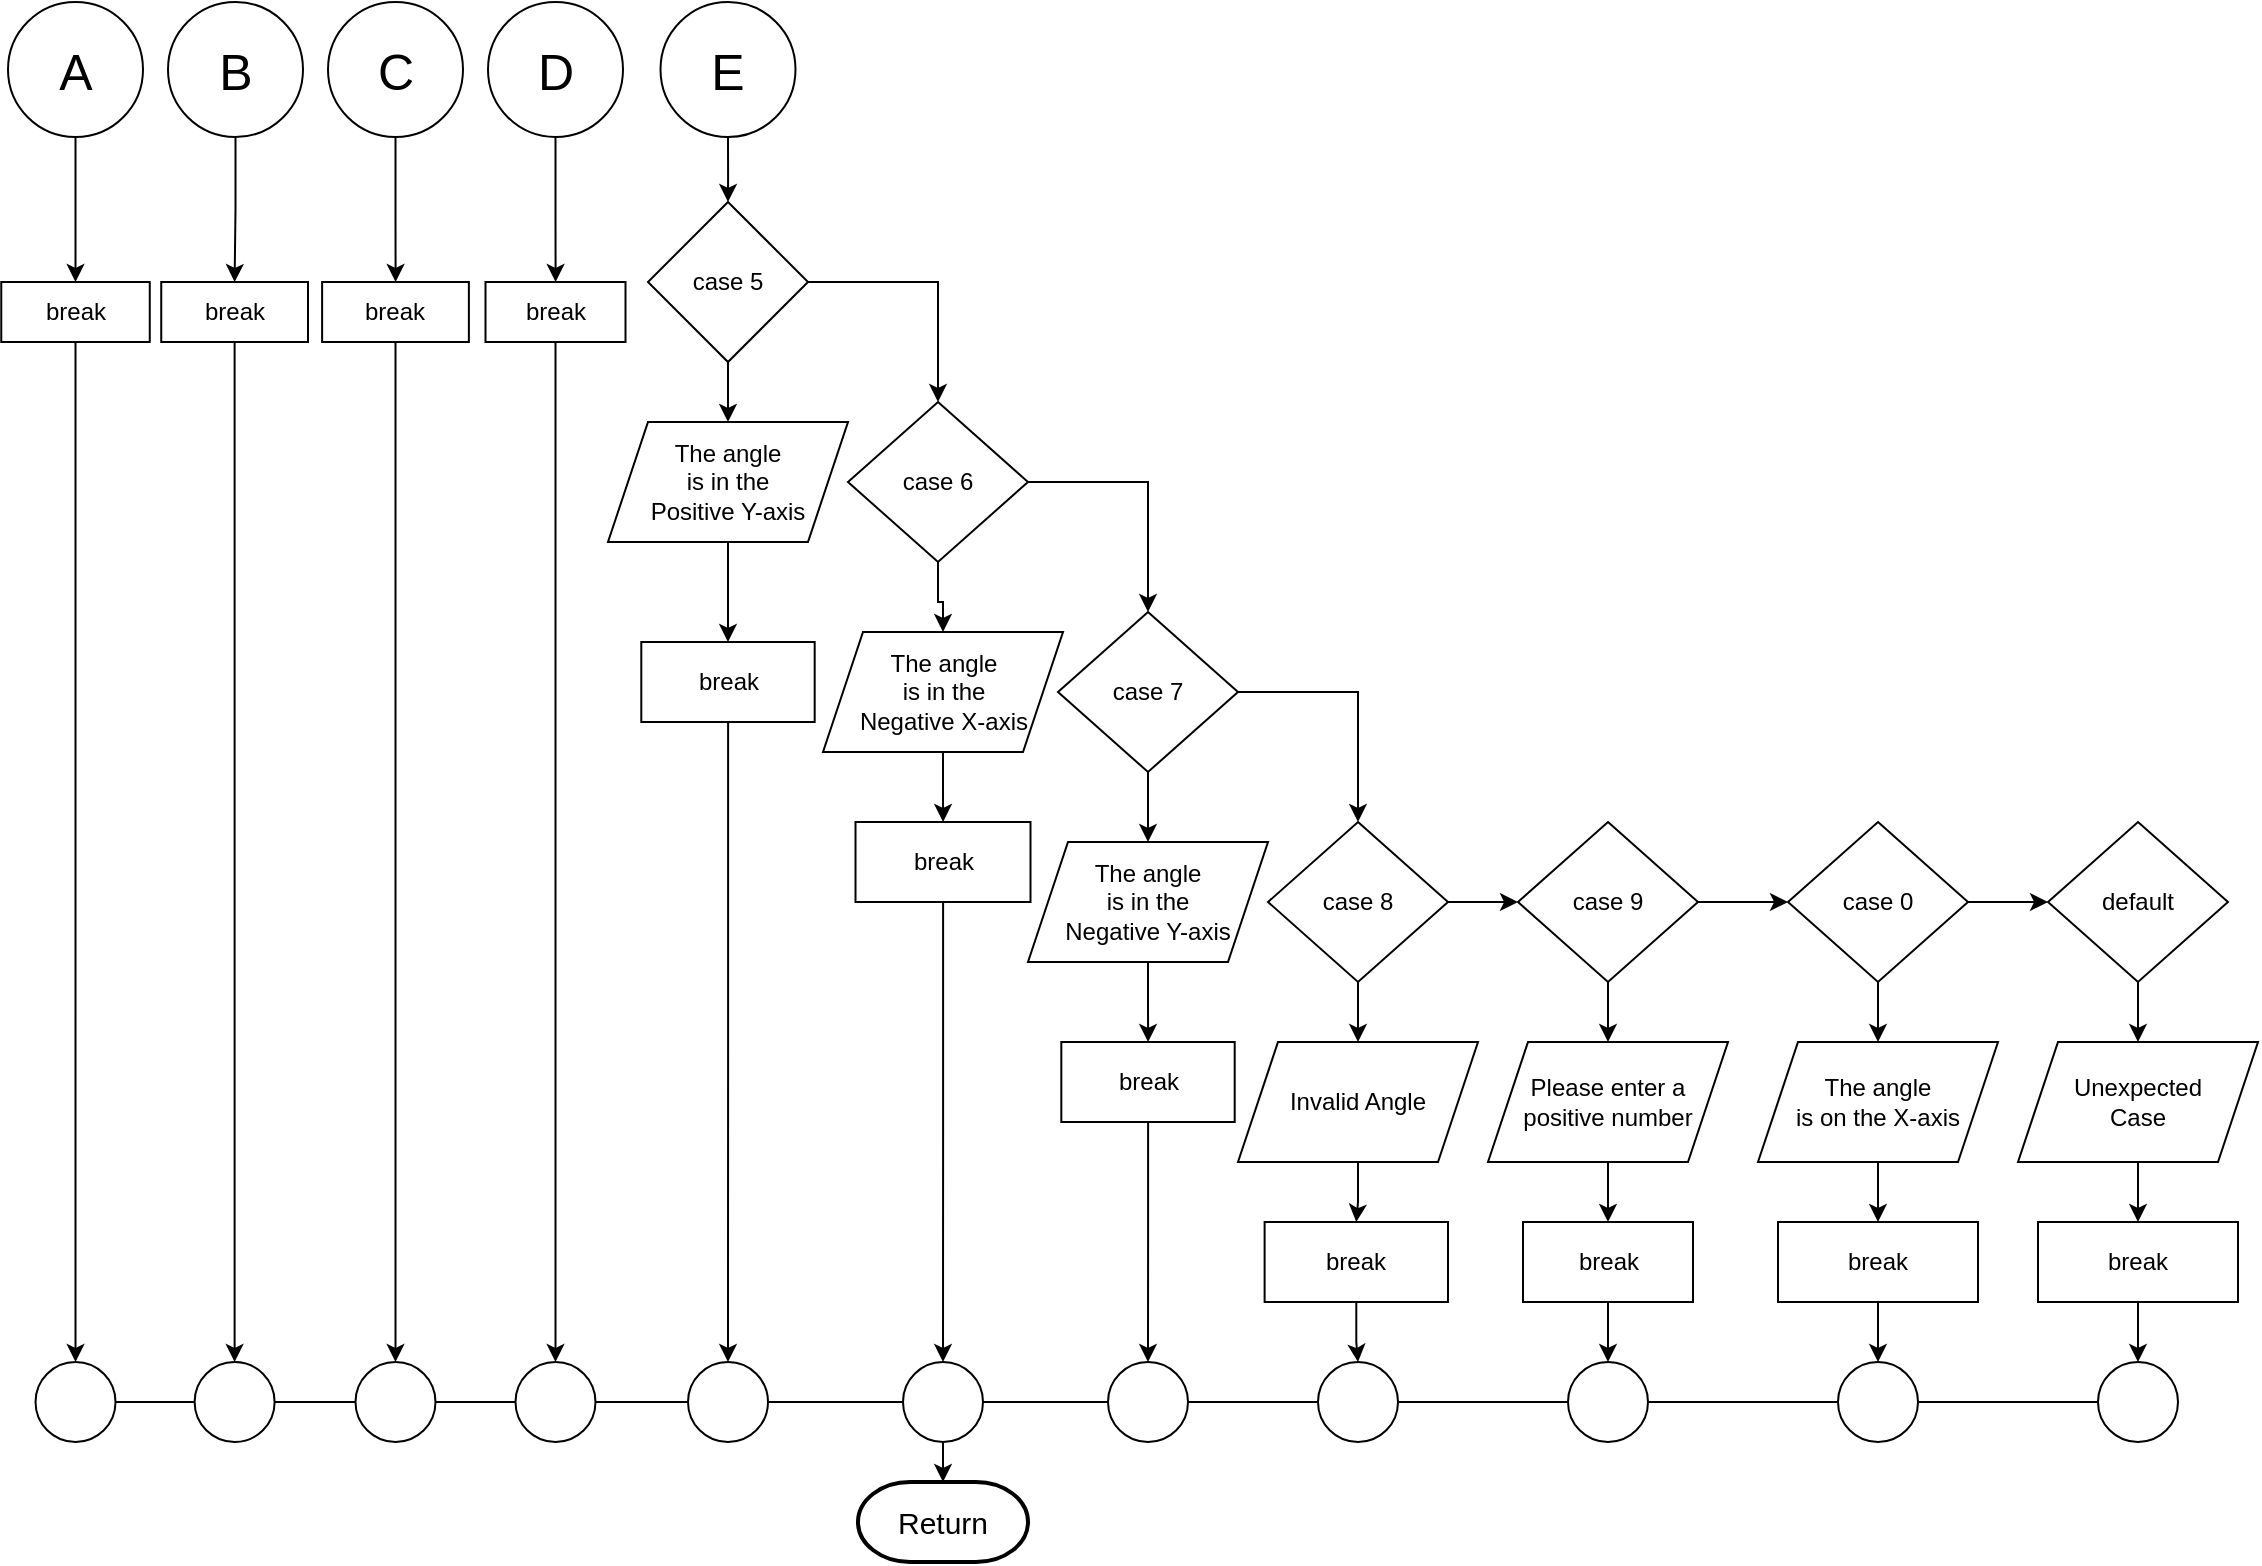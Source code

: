 <mxfile version="22.1.11" type="github">
  <diagram name="Page-1" id="LiudzwvIc4U06t_y8HNB">
    <mxGraphModel dx="-468" dy="908" grid="1" gridSize="10" guides="1" tooltips="1" connect="1" arrows="1" fold="1" page="1" pageScale="1" pageWidth="1100" pageHeight="850" math="0" shadow="0">
      <root>
        <mxCell id="0" />
        <mxCell id="1" parent="0" />
        <mxCell id="836FUkpOMFXZdJrh24Ft-70" value="" style="endArrow=none;html=1;rounded=0;exitX=1;exitY=0.5;exitDx=0;exitDy=0;" edge="1" parent="1" source="836FUkpOMFXZdJrh24Ft-71">
          <mxGeometry width="50" height="50" relative="1" as="geometry">
            <mxPoint x="2260" y="820" as="sourcePoint" />
            <mxPoint x="3180" y="740" as="targetPoint" />
          </mxGeometry>
        </mxCell>
        <mxCell id="836FUkpOMFXZdJrh24Ft-9" value="" style="edgeStyle=orthogonalEdgeStyle;rounded=0;orthogonalLoop=1;jettySize=auto;html=1;" edge="1" parent="1" source="836FUkpOMFXZdJrh24Ft-1" target="836FUkpOMFXZdJrh24Ft-6">
          <mxGeometry relative="1" as="geometry" />
        </mxCell>
        <mxCell id="836FUkpOMFXZdJrh24Ft-1" value="&lt;font style=&quot;font-size: 25px;&quot;&gt;E&lt;/font&gt;" style="ellipse;whiteSpace=wrap;html=1;aspect=fixed;" vertex="1" parent="1">
          <mxGeometry x="2566.25" y="40" width="67.5" height="67.5" as="geometry" />
        </mxCell>
        <mxCell id="836FUkpOMFXZdJrh24Ft-40" value="" style="edgeStyle=orthogonalEdgeStyle;rounded=0;orthogonalLoop=1;jettySize=auto;html=1;entryX=0.5;entryY=0;entryDx=0;entryDy=0;" edge="1" parent="1" source="836FUkpOMFXZdJrh24Ft-2" target="836FUkpOMFXZdJrh24Ft-44">
          <mxGeometry relative="1" as="geometry">
            <mxPoint x="2290" y="620" as="targetPoint" />
          </mxGeometry>
        </mxCell>
        <mxCell id="836FUkpOMFXZdJrh24Ft-2" value="A" style="ellipse;whiteSpace=wrap;html=1;aspect=fixed;fontSize=25;" vertex="1" parent="1">
          <mxGeometry x="2240" y="40" width="67.5" height="67.5" as="geometry" />
        </mxCell>
        <mxCell id="836FUkpOMFXZdJrh24Ft-43" value="" style="edgeStyle=orthogonalEdgeStyle;rounded=0;orthogonalLoop=1;jettySize=auto;html=1;" edge="1" parent="1" source="836FUkpOMFXZdJrh24Ft-48" target="836FUkpOMFXZdJrh24Ft-41">
          <mxGeometry relative="1" as="geometry" />
        </mxCell>
        <mxCell id="836FUkpOMFXZdJrh24Ft-3" value="B" style="ellipse;whiteSpace=wrap;html=1;aspect=fixed;fontSize=25;" vertex="1" parent="1">
          <mxGeometry x="2320" y="40" width="67.5" height="67.5" as="geometry" />
        </mxCell>
        <mxCell id="836FUkpOMFXZdJrh24Ft-51" value="" style="edgeStyle=orthogonalEdgeStyle;rounded=0;orthogonalLoop=1;jettySize=auto;html=1;" edge="1" parent="1" source="836FUkpOMFXZdJrh24Ft-4" target="836FUkpOMFXZdJrh24Ft-50">
          <mxGeometry relative="1" as="geometry" />
        </mxCell>
        <mxCell id="836FUkpOMFXZdJrh24Ft-4" value="C" style="ellipse;whiteSpace=wrap;html=1;aspect=fixed;fontSize=25;" vertex="1" parent="1">
          <mxGeometry x="2400" y="40" width="67.5" height="67.5" as="geometry" />
        </mxCell>
        <mxCell id="836FUkpOMFXZdJrh24Ft-53" value="" style="edgeStyle=orthogonalEdgeStyle;rounded=0;orthogonalLoop=1;jettySize=auto;html=1;" edge="1" parent="1" source="836FUkpOMFXZdJrh24Ft-5" target="836FUkpOMFXZdJrh24Ft-52">
          <mxGeometry relative="1" as="geometry" />
        </mxCell>
        <mxCell id="836FUkpOMFXZdJrh24Ft-5" value="D" style="ellipse;whiteSpace=wrap;html=1;aspect=fixed;fontSize=25;" vertex="1" parent="1">
          <mxGeometry x="2480" y="40" width="67.5" height="67.5" as="geometry" />
        </mxCell>
        <mxCell id="836FUkpOMFXZdJrh24Ft-8" value="" style="edgeStyle=orthogonalEdgeStyle;rounded=0;orthogonalLoop=1;jettySize=auto;html=1;" edge="1" parent="1" source="836FUkpOMFXZdJrh24Ft-6" target="836FUkpOMFXZdJrh24Ft-7">
          <mxGeometry relative="1" as="geometry" />
        </mxCell>
        <mxCell id="836FUkpOMFXZdJrh24Ft-11" value="" style="edgeStyle=orthogonalEdgeStyle;rounded=0;orthogonalLoop=1;jettySize=auto;html=1;" edge="1" parent="1" source="836FUkpOMFXZdJrh24Ft-6" target="836FUkpOMFXZdJrh24Ft-10">
          <mxGeometry relative="1" as="geometry" />
        </mxCell>
        <mxCell id="836FUkpOMFXZdJrh24Ft-6" value="case 5" style="rhombus;whiteSpace=wrap;html=1;" vertex="1" parent="1">
          <mxGeometry x="2560" y="140" width="80" height="80" as="geometry" />
        </mxCell>
        <mxCell id="836FUkpOMFXZdJrh24Ft-59" style="edgeStyle=orthogonalEdgeStyle;rounded=0;orthogonalLoop=1;jettySize=auto;html=1;entryX=0.5;entryY=0;entryDx=0;entryDy=0;" edge="1" parent="1" source="836FUkpOMFXZdJrh24Ft-7" target="836FUkpOMFXZdJrh24Ft-58">
          <mxGeometry relative="1" as="geometry">
            <mxPoint x="2600" y="330" as="targetPoint" />
          </mxGeometry>
        </mxCell>
        <mxCell id="836FUkpOMFXZdJrh24Ft-7" value="The angle &lt;br&gt;is in the &lt;br&gt;Positive Y-axis" style="shape=parallelogram;perimeter=parallelogramPerimeter;whiteSpace=wrap;html=1;fixedSize=1;" vertex="1" parent="1">
          <mxGeometry x="2540" y="250" width="120" height="60" as="geometry" />
        </mxCell>
        <mxCell id="836FUkpOMFXZdJrh24Ft-14" value="" style="edgeStyle=orthogonalEdgeStyle;rounded=0;orthogonalLoop=1;jettySize=auto;html=1;" edge="1" parent="1" source="836FUkpOMFXZdJrh24Ft-10" target="836FUkpOMFXZdJrh24Ft-13">
          <mxGeometry relative="1" as="geometry" />
        </mxCell>
        <mxCell id="836FUkpOMFXZdJrh24Ft-15" value="" style="edgeStyle=orthogonalEdgeStyle;rounded=0;orthogonalLoop=1;jettySize=auto;html=1;" edge="1" parent="1" source="836FUkpOMFXZdJrh24Ft-10" target="836FUkpOMFXZdJrh24Ft-12">
          <mxGeometry relative="1" as="geometry" />
        </mxCell>
        <mxCell id="836FUkpOMFXZdJrh24Ft-10" value="case 6" style="rhombus;whiteSpace=wrap;html=1;" vertex="1" parent="1">
          <mxGeometry x="2660" y="240" width="90" height="80" as="geometry" />
        </mxCell>
        <mxCell id="836FUkpOMFXZdJrh24Ft-17" value="" style="edgeStyle=orthogonalEdgeStyle;rounded=0;orthogonalLoop=1;jettySize=auto;html=1;" edge="1" parent="1" source="836FUkpOMFXZdJrh24Ft-12" target="836FUkpOMFXZdJrh24Ft-16">
          <mxGeometry relative="1" as="geometry" />
        </mxCell>
        <mxCell id="836FUkpOMFXZdJrh24Ft-19" value="" style="edgeStyle=orthogonalEdgeStyle;rounded=0;orthogonalLoop=1;jettySize=auto;html=1;" edge="1" parent="1" source="836FUkpOMFXZdJrh24Ft-12" target="836FUkpOMFXZdJrh24Ft-18">
          <mxGeometry relative="1" as="geometry" />
        </mxCell>
        <mxCell id="836FUkpOMFXZdJrh24Ft-12" value="case 7" style="rhombus;whiteSpace=wrap;html=1;" vertex="1" parent="1">
          <mxGeometry x="2765" y="345" width="90" height="80" as="geometry" />
        </mxCell>
        <mxCell id="836FUkpOMFXZdJrh24Ft-61" value="" style="edgeStyle=orthogonalEdgeStyle;rounded=0;orthogonalLoop=1;jettySize=auto;html=1;" edge="1" parent="1" source="836FUkpOMFXZdJrh24Ft-13" target="836FUkpOMFXZdJrh24Ft-60">
          <mxGeometry relative="1" as="geometry" />
        </mxCell>
        <mxCell id="836FUkpOMFXZdJrh24Ft-13" value="The angle &lt;br&gt;is in the&lt;br&gt;Negative X-axis" style="shape=parallelogram;perimeter=parallelogramPerimeter;whiteSpace=wrap;html=1;fixedSize=1;" vertex="1" parent="1">
          <mxGeometry x="2647.5" y="355" width="120" height="60" as="geometry" />
        </mxCell>
        <mxCell id="836FUkpOMFXZdJrh24Ft-63" value="" style="edgeStyle=orthogonalEdgeStyle;rounded=0;orthogonalLoop=1;jettySize=auto;html=1;" edge="1" parent="1" source="836FUkpOMFXZdJrh24Ft-16" target="836FUkpOMFXZdJrh24Ft-62">
          <mxGeometry relative="1" as="geometry" />
        </mxCell>
        <mxCell id="836FUkpOMFXZdJrh24Ft-16" value="The angle &lt;br&gt;is in the &lt;br&gt;Negative Y-axis" style="shape=parallelogram;perimeter=parallelogramPerimeter;whiteSpace=wrap;html=1;fixedSize=1;" vertex="1" parent="1">
          <mxGeometry x="2750" y="460" width="120" height="60" as="geometry" />
        </mxCell>
        <mxCell id="836FUkpOMFXZdJrh24Ft-21" value="" style="edgeStyle=orthogonalEdgeStyle;rounded=0;orthogonalLoop=1;jettySize=auto;html=1;entryX=0.5;entryY=0;entryDx=0;entryDy=0;" edge="1" parent="1" source="836FUkpOMFXZdJrh24Ft-18" target="836FUkpOMFXZdJrh24Ft-20">
          <mxGeometry relative="1" as="geometry">
            <mxPoint x="2915" y="570" as="targetPoint" />
          </mxGeometry>
        </mxCell>
        <mxCell id="836FUkpOMFXZdJrh24Ft-23" value="" style="edgeStyle=orthogonalEdgeStyle;rounded=0;orthogonalLoop=1;jettySize=auto;html=1;exitX=1;exitY=0.5;exitDx=0;exitDy=0;" edge="1" parent="1" source="836FUkpOMFXZdJrh24Ft-18" target="836FUkpOMFXZdJrh24Ft-22">
          <mxGeometry relative="1" as="geometry">
            <mxPoint x="2980" y="490.0" as="sourcePoint" />
          </mxGeometry>
        </mxCell>
        <mxCell id="836FUkpOMFXZdJrh24Ft-18" value="case 8" style="rhombus;whiteSpace=wrap;html=1;" vertex="1" parent="1">
          <mxGeometry x="2870" y="450" width="90" height="80" as="geometry" />
        </mxCell>
        <mxCell id="836FUkpOMFXZdJrh24Ft-65" value="" style="edgeStyle=orthogonalEdgeStyle;rounded=0;orthogonalLoop=1;jettySize=auto;html=1;" edge="1" parent="1" source="836FUkpOMFXZdJrh24Ft-20" target="836FUkpOMFXZdJrh24Ft-64">
          <mxGeometry relative="1" as="geometry" />
        </mxCell>
        <mxCell id="836FUkpOMFXZdJrh24Ft-20" value="Invalid Angle" style="shape=parallelogram;perimeter=parallelogramPerimeter;whiteSpace=wrap;html=1;fixedSize=1;" vertex="1" parent="1">
          <mxGeometry x="2855" y="560" width="120" height="60" as="geometry" />
        </mxCell>
        <mxCell id="836FUkpOMFXZdJrh24Ft-26" value="" style="edgeStyle=orthogonalEdgeStyle;rounded=0;orthogonalLoop=1;jettySize=auto;html=1;" edge="1" parent="1" source="836FUkpOMFXZdJrh24Ft-22" target="836FUkpOMFXZdJrh24Ft-25">
          <mxGeometry relative="1" as="geometry" />
        </mxCell>
        <mxCell id="836FUkpOMFXZdJrh24Ft-33" value="" style="edgeStyle=orthogonalEdgeStyle;rounded=0;orthogonalLoop=1;jettySize=auto;html=1;" edge="1" parent="1" source="836FUkpOMFXZdJrh24Ft-22" target="836FUkpOMFXZdJrh24Ft-30">
          <mxGeometry relative="1" as="geometry" />
        </mxCell>
        <mxCell id="836FUkpOMFXZdJrh24Ft-22" value="case 9" style="rhombus;whiteSpace=wrap;html=1;" vertex="1" parent="1">
          <mxGeometry x="2995" y="450" width="90" height="80" as="geometry" />
        </mxCell>
        <mxCell id="836FUkpOMFXZdJrh24Ft-67" value="" style="edgeStyle=orthogonalEdgeStyle;rounded=0;orthogonalLoop=1;jettySize=auto;html=1;" edge="1" parent="1" source="836FUkpOMFXZdJrh24Ft-25" target="836FUkpOMFXZdJrh24Ft-66">
          <mxGeometry relative="1" as="geometry" />
        </mxCell>
        <mxCell id="836FUkpOMFXZdJrh24Ft-25" value="Please enter a positive number" style="shape=parallelogram;perimeter=parallelogramPerimeter;whiteSpace=wrap;html=1;fixedSize=1;" vertex="1" parent="1">
          <mxGeometry x="2980" y="560" width="120" height="60" as="geometry" />
        </mxCell>
        <mxCell id="836FUkpOMFXZdJrh24Ft-35" value="" style="edgeStyle=orthogonalEdgeStyle;rounded=0;orthogonalLoop=1;jettySize=auto;html=1;" edge="1" parent="1" source="836FUkpOMFXZdJrh24Ft-30" target="836FUkpOMFXZdJrh24Ft-34">
          <mxGeometry relative="1" as="geometry" />
        </mxCell>
        <mxCell id="836FUkpOMFXZdJrh24Ft-100" value="" style="edgeStyle=orthogonalEdgeStyle;rounded=0;orthogonalLoop=1;jettySize=auto;html=1;" edge="1" parent="1" source="836FUkpOMFXZdJrh24Ft-30" target="836FUkpOMFXZdJrh24Ft-99">
          <mxGeometry relative="1" as="geometry" />
        </mxCell>
        <mxCell id="836FUkpOMFXZdJrh24Ft-30" value="case 0" style="rhombus;whiteSpace=wrap;html=1;" vertex="1" parent="1">
          <mxGeometry x="3130" y="450" width="90" height="80" as="geometry" />
        </mxCell>
        <mxCell id="836FUkpOMFXZdJrh24Ft-69" value="" style="edgeStyle=orthogonalEdgeStyle;rounded=0;orthogonalLoop=1;jettySize=auto;html=1;" edge="1" parent="1" source="836FUkpOMFXZdJrh24Ft-34" target="836FUkpOMFXZdJrh24Ft-68">
          <mxGeometry relative="1" as="geometry" />
        </mxCell>
        <mxCell id="836FUkpOMFXZdJrh24Ft-34" value="The angle &lt;br&gt;is on the X-axis" style="shape=parallelogram;perimeter=parallelogramPerimeter;whiteSpace=wrap;html=1;fixedSize=1;" vertex="1" parent="1">
          <mxGeometry x="3115" y="560" width="120" height="60" as="geometry" />
        </mxCell>
        <mxCell id="836FUkpOMFXZdJrh24Ft-38" value="" style="ellipse;whiteSpace=wrap;html=1;aspect=fixed;" vertex="1" parent="1">
          <mxGeometry x="2253.76" y="720" width="40" height="40" as="geometry" />
        </mxCell>
        <mxCell id="836FUkpOMFXZdJrh24Ft-47" value="" style="edgeStyle=orthogonalEdgeStyle;rounded=0;orthogonalLoop=1;jettySize=auto;html=1;" edge="1" parent="1" source="836FUkpOMFXZdJrh24Ft-44" target="836FUkpOMFXZdJrh24Ft-38">
          <mxGeometry relative="1" as="geometry" />
        </mxCell>
        <mxCell id="836FUkpOMFXZdJrh24Ft-44" value="break" style="rounded=0;whiteSpace=wrap;html=1;" vertex="1" parent="1">
          <mxGeometry x="2236.63" y="180" width="74.25" height="30" as="geometry" />
        </mxCell>
        <mxCell id="836FUkpOMFXZdJrh24Ft-49" value="" style="edgeStyle=orthogonalEdgeStyle;rounded=0;orthogonalLoop=1;jettySize=auto;html=1;" edge="1" parent="1" source="836FUkpOMFXZdJrh24Ft-3" target="836FUkpOMFXZdJrh24Ft-48">
          <mxGeometry relative="1" as="geometry">
            <mxPoint x="2354" y="108" as="sourcePoint" />
            <mxPoint x="2354" y="760" as="targetPoint" />
          </mxGeometry>
        </mxCell>
        <mxCell id="836FUkpOMFXZdJrh24Ft-48" value="break" style="rounded=0;whiteSpace=wrap;html=1;" vertex="1" parent="1">
          <mxGeometry x="2316.62" y="180" width="73.38" height="30" as="geometry" />
        </mxCell>
        <mxCell id="836FUkpOMFXZdJrh24Ft-55" value="" style="edgeStyle=orthogonalEdgeStyle;rounded=0;orthogonalLoop=1;jettySize=auto;html=1;" edge="1" parent="1" source="836FUkpOMFXZdJrh24Ft-50" target="836FUkpOMFXZdJrh24Ft-54">
          <mxGeometry relative="1" as="geometry" />
        </mxCell>
        <mxCell id="836FUkpOMFXZdJrh24Ft-50" value="break" style="rounded=0;whiteSpace=wrap;html=1;" vertex="1" parent="1">
          <mxGeometry x="2397.06" y="180" width="73.38" height="30" as="geometry" />
        </mxCell>
        <mxCell id="836FUkpOMFXZdJrh24Ft-57" value="" style="edgeStyle=orthogonalEdgeStyle;rounded=0;orthogonalLoop=1;jettySize=auto;html=1;" edge="1" parent="1" source="836FUkpOMFXZdJrh24Ft-52" target="836FUkpOMFXZdJrh24Ft-56">
          <mxGeometry relative="1" as="geometry" />
        </mxCell>
        <mxCell id="836FUkpOMFXZdJrh24Ft-52" value="break" style="rounded=0;whiteSpace=wrap;html=1;" vertex="1" parent="1">
          <mxGeometry x="2478.75" y="180" width="70" height="30" as="geometry" />
        </mxCell>
        <mxCell id="836FUkpOMFXZdJrh24Ft-88" value="" style="edgeStyle=orthogonalEdgeStyle;rounded=0;orthogonalLoop=1;jettySize=auto;html=1;" edge="1" parent="1" source="836FUkpOMFXZdJrh24Ft-58" target="836FUkpOMFXZdJrh24Ft-87">
          <mxGeometry relative="1" as="geometry" />
        </mxCell>
        <mxCell id="836FUkpOMFXZdJrh24Ft-58" value="break" style="rounded=0;whiteSpace=wrap;html=1;" vertex="1" parent="1">
          <mxGeometry x="2556.65" y="360" width="86.69" height="40" as="geometry" />
        </mxCell>
        <mxCell id="836FUkpOMFXZdJrh24Ft-92" value="" style="edgeStyle=orthogonalEdgeStyle;rounded=0;orthogonalLoop=1;jettySize=auto;html=1;" edge="1" parent="1" source="836FUkpOMFXZdJrh24Ft-60" target="836FUkpOMFXZdJrh24Ft-90">
          <mxGeometry relative="1" as="geometry" />
        </mxCell>
        <mxCell id="836FUkpOMFXZdJrh24Ft-60" value="break" style="rounded=0;whiteSpace=wrap;html=1;" vertex="1" parent="1">
          <mxGeometry x="2663.75" y="450" width="87.5" height="40" as="geometry" />
        </mxCell>
        <mxCell id="836FUkpOMFXZdJrh24Ft-95" value="" style="edgeStyle=orthogonalEdgeStyle;rounded=0;orthogonalLoop=1;jettySize=auto;html=1;" edge="1" parent="1" source="836FUkpOMFXZdJrh24Ft-62" target="836FUkpOMFXZdJrh24Ft-94">
          <mxGeometry relative="1" as="geometry" />
        </mxCell>
        <mxCell id="836FUkpOMFXZdJrh24Ft-62" value="break" style="rounded=0;whiteSpace=wrap;html=1;" vertex="1" parent="1">
          <mxGeometry x="2766.66" y="560" width="86.69" height="40" as="geometry" />
        </mxCell>
        <mxCell id="836FUkpOMFXZdJrh24Ft-81" value="" style="edgeStyle=orthogonalEdgeStyle;rounded=0;orthogonalLoop=1;jettySize=auto;html=1;" edge="1" parent="1" source="836FUkpOMFXZdJrh24Ft-64" target="836FUkpOMFXZdJrh24Ft-80">
          <mxGeometry relative="1" as="geometry" />
        </mxCell>
        <mxCell id="836FUkpOMFXZdJrh24Ft-64" value="break" style="rounded=0;whiteSpace=wrap;html=1;" vertex="1" parent="1">
          <mxGeometry x="2868.31" y="650" width="91.69" height="40" as="geometry" />
        </mxCell>
        <mxCell id="836FUkpOMFXZdJrh24Ft-84" value="" style="edgeStyle=orthogonalEdgeStyle;rounded=0;orthogonalLoop=1;jettySize=auto;html=1;" edge="1" parent="1" source="836FUkpOMFXZdJrh24Ft-66" target="836FUkpOMFXZdJrh24Ft-82">
          <mxGeometry relative="1" as="geometry" />
        </mxCell>
        <mxCell id="836FUkpOMFXZdJrh24Ft-66" value="break" style="rounded=0;whiteSpace=wrap;html=1;" vertex="1" parent="1">
          <mxGeometry x="2997.5" y="650" width="85" height="40" as="geometry" />
        </mxCell>
        <mxCell id="836FUkpOMFXZdJrh24Ft-98" value="" style="edgeStyle=orthogonalEdgeStyle;rounded=0;orthogonalLoop=1;jettySize=auto;html=1;" edge="1" parent="1" source="836FUkpOMFXZdJrh24Ft-68" target="836FUkpOMFXZdJrh24Ft-71">
          <mxGeometry relative="1" as="geometry" />
        </mxCell>
        <mxCell id="836FUkpOMFXZdJrh24Ft-68" value="break" style="rounded=0;whiteSpace=wrap;html=1;" vertex="1" parent="1">
          <mxGeometry x="3125" y="650" width="100" height="40" as="geometry" />
        </mxCell>
        <mxCell id="836FUkpOMFXZdJrh24Ft-72" value="" style="endArrow=none;html=1;rounded=0;exitX=1;exitY=0.5;exitDx=0;exitDy=0;entryX=0;entryY=0.5;entryDx=0;entryDy=0;" edge="1" parent="1" source="836FUkpOMFXZdJrh24Ft-71" target="836FUkpOMFXZdJrh24Ft-107">
          <mxGeometry width="50" height="50" relative="1" as="geometry">
            <mxPoint x="2294" y="740" as="sourcePoint" />
            <mxPoint x="3180" y="740" as="targetPoint" />
          </mxGeometry>
        </mxCell>
        <mxCell id="836FUkpOMFXZdJrh24Ft-73" value="" style="endArrow=none;html=1;rounded=0;exitX=1;exitY=0.5;exitDx=0;exitDy=0;" edge="1" parent="1" source="836FUkpOMFXZdJrh24Ft-54" target="836FUkpOMFXZdJrh24Ft-56">
          <mxGeometry width="50" height="50" relative="1" as="geometry">
            <mxPoint x="2294" y="740" as="sourcePoint" />
            <mxPoint x="3155" y="740" as="targetPoint" />
          </mxGeometry>
        </mxCell>
        <mxCell id="836FUkpOMFXZdJrh24Ft-56" value="" style="ellipse;whiteSpace=wrap;html=1;aspect=fixed;" vertex="1" parent="1">
          <mxGeometry x="2493.75" y="720" width="40" height="40" as="geometry" />
        </mxCell>
        <mxCell id="836FUkpOMFXZdJrh24Ft-75" value="" style="endArrow=none;html=1;rounded=0;exitX=1;exitY=0.5;exitDx=0;exitDy=0;" edge="1" parent="1" source="836FUkpOMFXZdJrh24Ft-41" target="836FUkpOMFXZdJrh24Ft-54">
          <mxGeometry width="50" height="50" relative="1" as="geometry">
            <mxPoint x="2294" y="740" as="sourcePoint" />
            <mxPoint x="2494" y="740" as="targetPoint" />
          </mxGeometry>
        </mxCell>
        <mxCell id="836FUkpOMFXZdJrh24Ft-54" value="" style="ellipse;whiteSpace=wrap;html=1;aspect=fixed;" vertex="1" parent="1">
          <mxGeometry x="2413.75" y="720" width="40" height="40" as="geometry" />
        </mxCell>
        <mxCell id="836FUkpOMFXZdJrh24Ft-76" value="" style="endArrow=none;html=1;rounded=0;exitX=1;exitY=0.5;exitDx=0;exitDy=0;" edge="1" parent="1" source="836FUkpOMFXZdJrh24Ft-38" target="836FUkpOMFXZdJrh24Ft-41">
          <mxGeometry width="50" height="50" relative="1" as="geometry">
            <mxPoint x="2294" y="740" as="sourcePoint" />
            <mxPoint x="2414" y="740" as="targetPoint" />
          </mxGeometry>
        </mxCell>
        <mxCell id="836FUkpOMFXZdJrh24Ft-41" value="" style="ellipse;whiteSpace=wrap;html=1;aspect=fixed;" vertex="1" parent="1">
          <mxGeometry x="2333.31" y="720" width="40" height="40" as="geometry" />
        </mxCell>
        <mxCell id="836FUkpOMFXZdJrh24Ft-77" value="" style="endArrow=classic;html=1;rounded=0;" edge="1" parent="1" source="836FUkpOMFXZdJrh24Ft-90" target="836FUkpOMFXZdJrh24Ft-78">
          <mxGeometry width="50" height="50" relative="1" as="geometry">
            <mxPoint x="2710" y="740" as="sourcePoint" />
            <mxPoint x="2710" y="790" as="targetPoint" />
          </mxGeometry>
        </mxCell>
        <mxCell id="836FUkpOMFXZdJrh24Ft-78" value="&lt;font style=&quot;font-size: 15px;&quot;&gt;Return&lt;/font&gt;" style="strokeWidth=2;html=1;shape=mxgraph.flowchart.terminator;whiteSpace=wrap;" vertex="1" parent="1">
          <mxGeometry x="2665" y="780" width="85" height="40" as="geometry" />
        </mxCell>
        <mxCell id="836FUkpOMFXZdJrh24Ft-83" value="" style="endArrow=none;html=1;rounded=0;exitX=1;exitY=0.5;exitDx=0;exitDy=0;" edge="1" parent="1" source="836FUkpOMFXZdJrh24Ft-80" target="836FUkpOMFXZdJrh24Ft-82">
          <mxGeometry width="50" height="50" relative="1" as="geometry">
            <mxPoint x="2534" y="740" as="sourcePoint" />
            <mxPoint x="3155" y="740" as="targetPoint" />
          </mxGeometry>
        </mxCell>
        <mxCell id="836FUkpOMFXZdJrh24Ft-82" value="" style="ellipse;whiteSpace=wrap;html=1;aspect=fixed;" vertex="1" parent="1">
          <mxGeometry x="3020" y="720" width="40" height="40" as="geometry" />
        </mxCell>
        <mxCell id="836FUkpOMFXZdJrh24Ft-85" value="" style="endArrow=none;html=1;rounded=0;exitX=1;exitY=0.5;exitDx=0;exitDy=0;" edge="1" parent="1" source="836FUkpOMFXZdJrh24Ft-94" target="836FUkpOMFXZdJrh24Ft-80">
          <mxGeometry width="50" height="50" relative="1" as="geometry">
            <mxPoint x="2534" y="740" as="sourcePoint" />
            <mxPoint x="3020" y="740" as="targetPoint" />
          </mxGeometry>
        </mxCell>
        <mxCell id="836FUkpOMFXZdJrh24Ft-80" value="" style="ellipse;whiteSpace=wrap;html=1;aspect=fixed;" vertex="1" parent="1">
          <mxGeometry x="2895" y="720" width="40" height="40" as="geometry" />
        </mxCell>
        <mxCell id="836FUkpOMFXZdJrh24Ft-89" value="" style="endArrow=none;html=1;rounded=0;exitX=1;exitY=0.5;exitDx=0;exitDy=0;" edge="1" parent="1" source="836FUkpOMFXZdJrh24Ft-56" target="836FUkpOMFXZdJrh24Ft-87">
          <mxGeometry width="50" height="50" relative="1" as="geometry">
            <mxPoint x="2534" y="740" as="sourcePoint" />
            <mxPoint x="2895" y="740" as="targetPoint" />
          </mxGeometry>
        </mxCell>
        <mxCell id="836FUkpOMFXZdJrh24Ft-87" value="" style="ellipse;whiteSpace=wrap;html=1;aspect=fixed;" vertex="1" parent="1">
          <mxGeometry x="2580" y="720" width="40" height="40" as="geometry" />
        </mxCell>
        <mxCell id="836FUkpOMFXZdJrh24Ft-93" value="" style="endArrow=none;html=1;rounded=0;exitX=1;exitY=0.5;exitDx=0;exitDy=0;" edge="1" parent="1" source="836FUkpOMFXZdJrh24Ft-87" target="836FUkpOMFXZdJrh24Ft-90">
          <mxGeometry width="50" height="50" relative="1" as="geometry">
            <mxPoint x="2620" y="740" as="sourcePoint" />
            <mxPoint x="2895" y="740" as="targetPoint" />
          </mxGeometry>
        </mxCell>
        <mxCell id="836FUkpOMFXZdJrh24Ft-96" value="" style="endArrow=none;html=1;rounded=0;exitX=1;exitY=0.5;exitDx=0;exitDy=0;" edge="1" parent="1" source="836FUkpOMFXZdJrh24Ft-90" target="836FUkpOMFXZdJrh24Ft-94">
          <mxGeometry width="50" height="50" relative="1" as="geometry">
            <mxPoint x="2725" y="740" as="sourcePoint" />
            <mxPoint x="2895" y="740" as="targetPoint" />
          </mxGeometry>
        </mxCell>
        <mxCell id="836FUkpOMFXZdJrh24Ft-94" value="" style="ellipse;whiteSpace=wrap;html=1;aspect=fixed;" vertex="1" parent="1">
          <mxGeometry x="2790" y="720" width="40" height="40" as="geometry" />
        </mxCell>
        <mxCell id="836FUkpOMFXZdJrh24Ft-97" value="" style="endArrow=classic;html=1;rounded=0;" edge="1" parent="1" target="836FUkpOMFXZdJrh24Ft-90">
          <mxGeometry width="50" height="50" relative="1" as="geometry">
            <mxPoint x="2710" y="740" as="sourcePoint" />
            <mxPoint x="2708" y="780" as="targetPoint" />
          </mxGeometry>
        </mxCell>
        <mxCell id="836FUkpOMFXZdJrh24Ft-90" value="" style="ellipse;whiteSpace=wrap;html=1;aspect=fixed;" vertex="1" parent="1">
          <mxGeometry x="2687.5" y="720" width="40" height="40" as="geometry" />
        </mxCell>
        <mxCell id="836FUkpOMFXZdJrh24Ft-104" value="" style="edgeStyle=orthogonalEdgeStyle;rounded=0;orthogonalLoop=1;jettySize=auto;html=1;" edge="1" parent="1" source="836FUkpOMFXZdJrh24Ft-99" target="836FUkpOMFXZdJrh24Ft-103">
          <mxGeometry relative="1" as="geometry" />
        </mxCell>
        <mxCell id="836FUkpOMFXZdJrh24Ft-99" value="default" style="rhombus;whiteSpace=wrap;html=1;" vertex="1" parent="1">
          <mxGeometry x="3260" y="450" width="90" height="80" as="geometry" />
        </mxCell>
        <mxCell id="836FUkpOMFXZdJrh24Ft-106" value="" style="edgeStyle=orthogonalEdgeStyle;rounded=0;orthogonalLoop=1;jettySize=auto;html=1;" edge="1" parent="1" source="836FUkpOMFXZdJrh24Ft-103" target="836FUkpOMFXZdJrh24Ft-105">
          <mxGeometry relative="1" as="geometry" />
        </mxCell>
        <mxCell id="836FUkpOMFXZdJrh24Ft-103" value="Unexpected &lt;br&gt;Case" style="shape=parallelogram;perimeter=parallelogramPerimeter;whiteSpace=wrap;html=1;fixedSize=1;" vertex="1" parent="1">
          <mxGeometry x="3245" y="560" width="120" height="60" as="geometry" />
        </mxCell>
        <mxCell id="836FUkpOMFXZdJrh24Ft-109" value="" style="edgeStyle=orthogonalEdgeStyle;rounded=0;orthogonalLoop=1;jettySize=auto;html=1;" edge="1" parent="1" source="836FUkpOMFXZdJrh24Ft-105" target="836FUkpOMFXZdJrh24Ft-107">
          <mxGeometry relative="1" as="geometry" />
        </mxCell>
        <mxCell id="836FUkpOMFXZdJrh24Ft-105" value="break" style="rounded=0;whiteSpace=wrap;html=1;" vertex="1" parent="1">
          <mxGeometry x="3255" y="650" width="100" height="40" as="geometry" />
        </mxCell>
        <mxCell id="836FUkpOMFXZdJrh24Ft-107" value="" style="ellipse;whiteSpace=wrap;html=1;aspect=fixed;" vertex="1" parent="1">
          <mxGeometry x="3285" y="720" width="40" height="40" as="geometry" />
        </mxCell>
        <mxCell id="836FUkpOMFXZdJrh24Ft-108" value="" style="endArrow=none;html=1;rounded=0;exitX=1;exitY=0.5;exitDx=0;exitDy=0;entryX=0;entryY=0.5;entryDx=0;entryDy=0;" edge="1" parent="1" source="836FUkpOMFXZdJrh24Ft-82" target="836FUkpOMFXZdJrh24Ft-71">
          <mxGeometry width="50" height="50" relative="1" as="geometry">
            <mxPoint x="3060" y="740" as="sourcePoint" />
            <mxPoint x="3285" y="740" as="targetPoint" />
          </mxGeometry>
        </mxCell>
        <mxCell id="836FUkpOMFXZdJrh24Ft-71" value="" style="ellipse;whiteSpace=wrap;html=1;aspect=fixed;" vertex="1" parent="1">
          <mxGeometry x="3155" y="720" width="40" height="40" as="geometry" />
        </mxCell>
      </root>
    </mxGraphModel>
  </diagram>
</mxfile>
